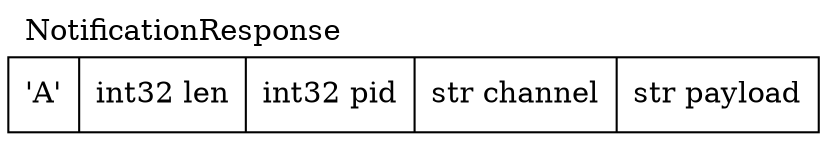 graph NotificationResponse {
      label=NotificationResponse;
      labelloc=t;
      labeljust=l;
      node [shape=record];
      struct1 [label="'A'|int32 len|int32 pid|str channel|str payload"];
}
